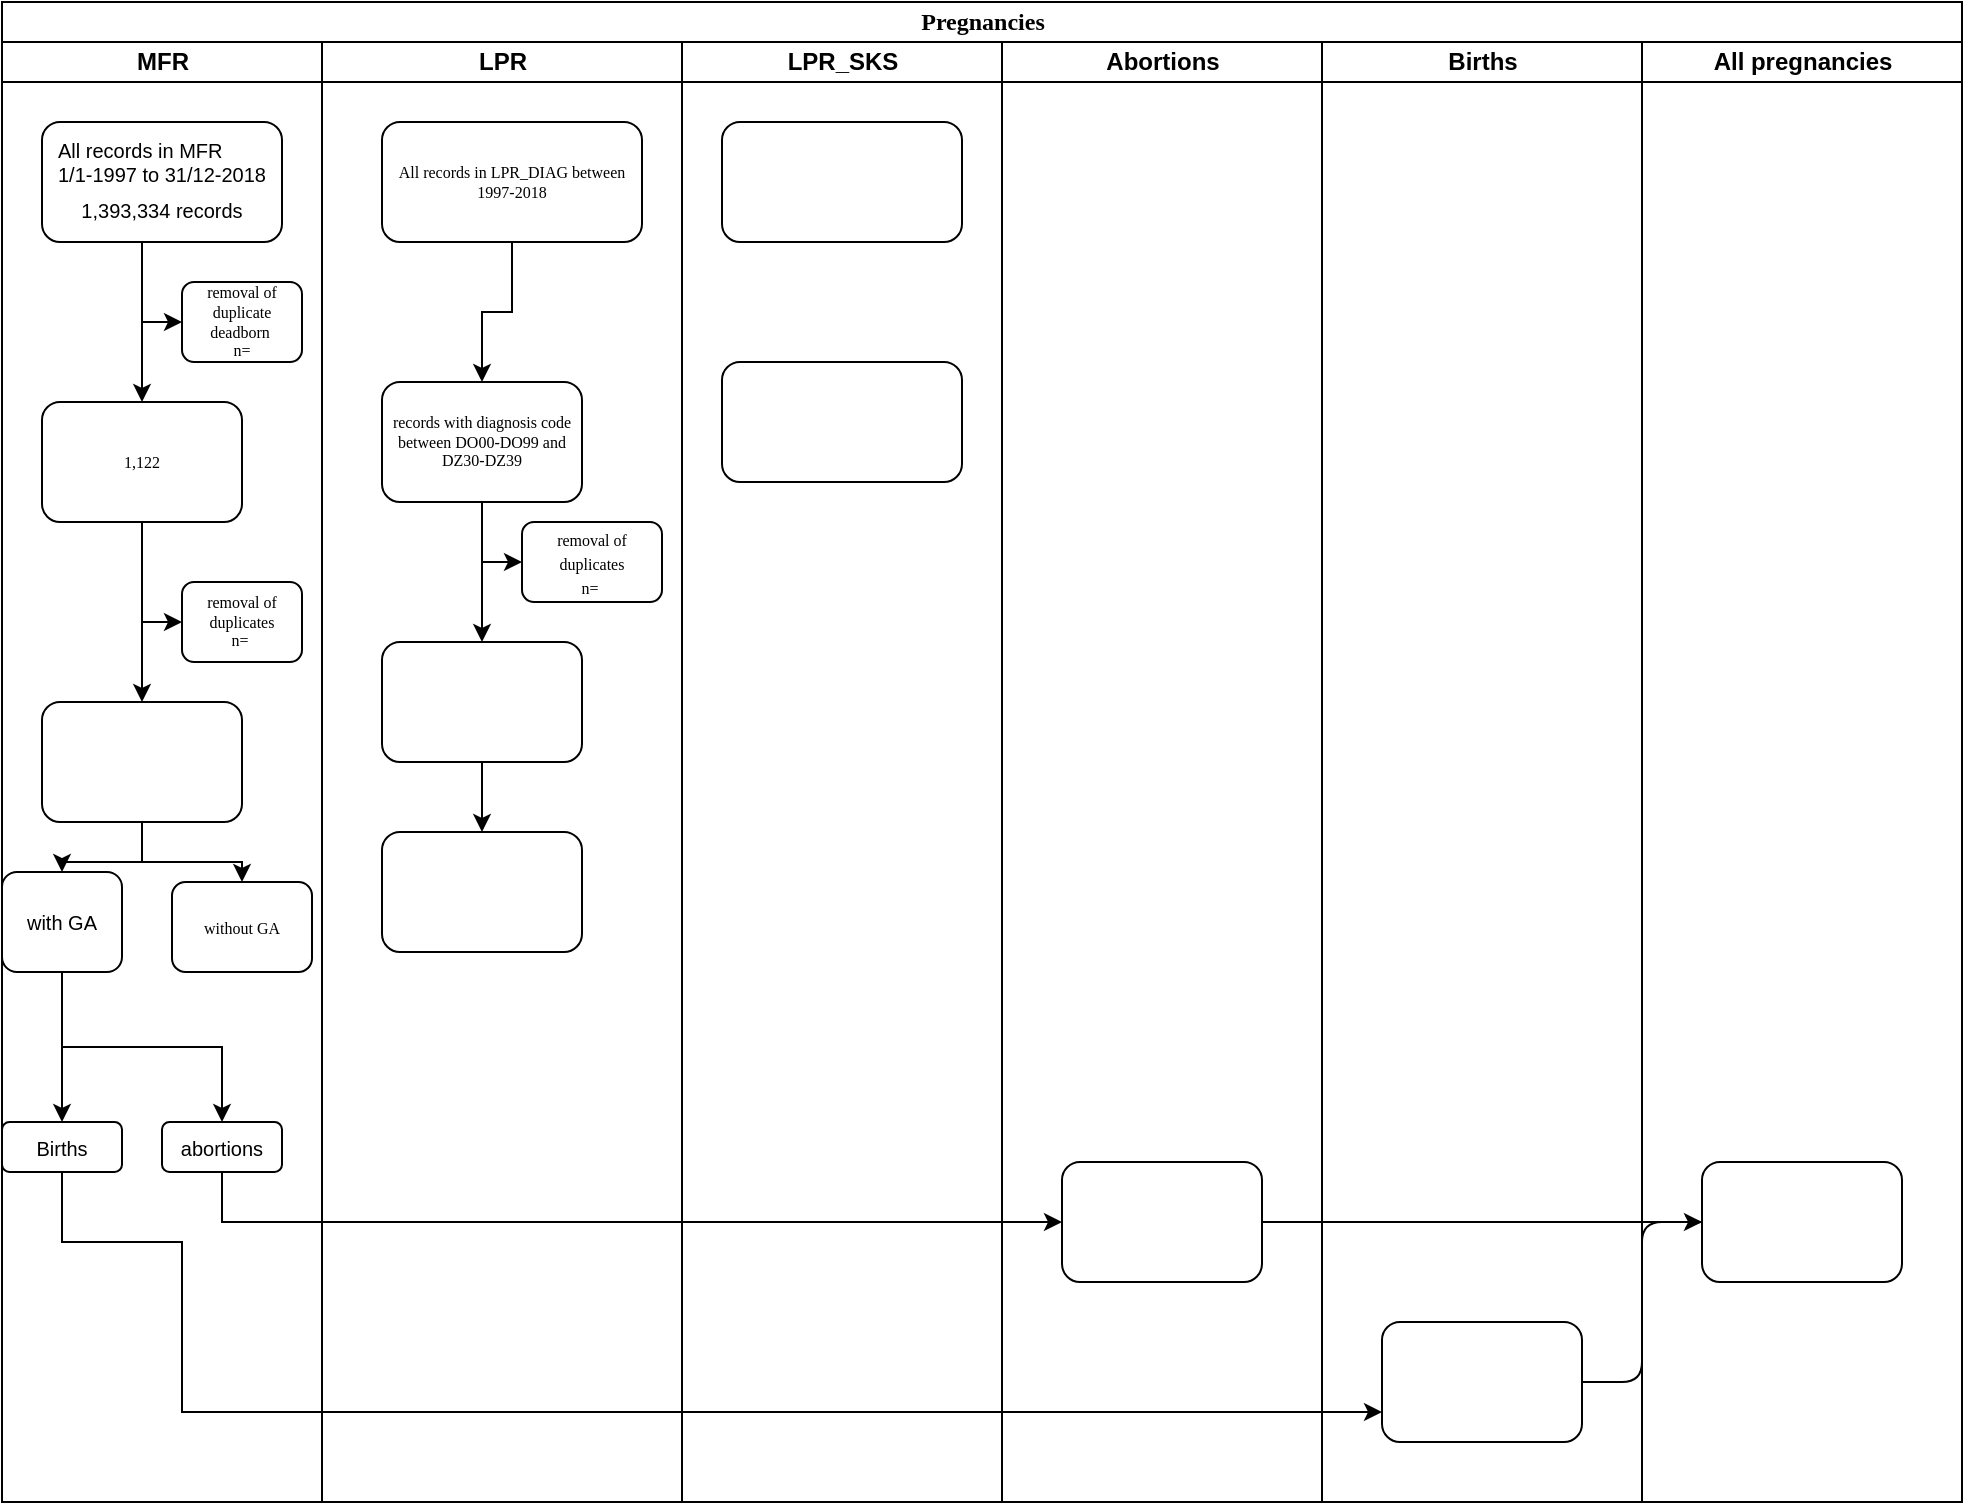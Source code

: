 <mxfile version="20.6.0" type="github">
  <diagram name="Page-1" id="74e2e168-ea6b-b213-b513-2b3c1d86103e">
    <mxGraphModel dx="926" dy="449" grid="1" gridSize="10" guides="1" tooltips="1" connect="1" arrows="1" fold="1" page="1" pageScale="1" pageWidth="1100" pageHeight="850" background="none" math="0" shadow="0">
      <root>
        <mxCell id="0" />
        <mxCell id="1" parent="0" />
        <mxCell id="77e6c97f196da883-1" value="&lt;font style=&quot;font-size: 12px;&quot;&gt;Pregnancies&lt;/font&gt;" style="swimlane;html=1;childLayout=stackLayout;startSize=20;rounded=0;shadow=0;labelBackgroundColor=none;strokeWidth=1;fontFamily=Verdana;fontSize=8;align=center;" parent="1" vertex="1">
          <mxGeometry x="10" y="10" width="980" height="750" as="geometry" />
        </mxCell>
        <mxCell id="77e6c97f196da883-2" value="MFR" style="swimlane;html=1;startSize=20;" parent="77e6c97f196da883-1" vertex="1">
          <mxGeometry y="20" width="160" height="730" as="geometry" />
        </mxCell>
        <mxCell id="HpYI8zSi32zXkGrWebMB-3" style="edgeStyle=orthogonalEdgeStyle;rounded=0;orthogonalLoop=1;jettySize=auto;html=1;exitX=0.5;exitY=1;exitDx=0;exitDy=0;entryX=0.5;entryY=0;entryDx=0;entryDy=0;fontSize=10;" parent="77e6c97f196da883-2" source="77e6c97f196da883-8" target="77e6c97f196da883-9" edge="1">
          <mxGeometry relative="1" as="geometry">
            <Array as="points">
              <mxPoint x="70" y="140" />
              <mxPoint x="70" y="140" />
            </Array>
          </mxGeometry>
        </mxCell>
        <mxCell id="77e6c97f196da883-8" value="&lt;p style=&quot;margin: 0cm; font-family: Calibri, sans-serif; text-align: start; font-size: 10px;&quot; class=&quot;MsoNormal&quot;&gt;&lt;span style=&quot;&quot; lang=&quot;EN-GB&quot;&gt;&lt;font style=&quot;font-size: 10px;&quot;&gt;All records in MFR&lt;/font&gt;&lt;/span&gt;&lt;/p&gt;&lt;p style=&quot;margin: 0cm; font-family: Calibri, sans-serif; text-align: start; font-size: 10px;&quot; class=&quot;MsoNormal&quot;&gt;&lt;span style=&quot;&quot; lang=&quot;EN-GB&quot;&gt;&lt;font style=&quot;font-size: 10px;&quot;&gt;1/1-1997 to 31/12-2018&lt;/font&gt;&lt;/span&gt;&lt;/p&gt;&lt;span style=&quot;text-align: start; font-family: Calibri, sans-serif; font-size: 10px;&quot; lang=&quot;EN-GB&quot;&gt;&lt;font style=&quot;font-size: 10px;&quot;&gt;1,393,334 records&lt;/font&gt;&lt;/span&gt;&lt;span style=&quot;font-size: medium; text-align: start;&quot;&gt;&lt;/span&gt;" style="rounded=1;whiteSpace=wrap;html=1;shadow=0;labelBackgroundColor=none;strokeWidth=1;fontFamily=Verdana;fontSize=8;align=center;" parent="77e6c97f196da883-2" vertex="1">
          <mxGeometry x="20" y="40" width="120" height="60" as="geometry" />
        </mxCell>
        <mxCell id="HpYI8zSi32zXkGrWebMB-13" style="edgeStyle=orthogonalEdgeStyle;rounded=0;orthogonalLoop=1;jettySize=auto;html=1;exitX=0.5;exitY=1;exitDx=0;exitDy=0;entryX=0.5;entryY=0;entryDx=0;entryDy=0;fontSize=10;" parent="77e6c97f196da883-2" source="77e6c97f196da883-9" target="77e6c97f196da883-12" edge="1">
          <mxGeometry relative="1" as="geometry" />
        </mxCell>
        <mxCell id="77e6c97f196da883-9" value="1,122" style="rounded=1;whiteSpace=wrap;html=1;shadow=0;labelBackgroundColor=none;strokeWidth=1;fontFamily=Verdana;fontSize=8;align=center;" parent="77e6c97f196da883-2" vertex="1">
          <mxGeometry x="20" y="180" width="100" height="60" as="geometry" />
        </mxCell>
        <mxCell id="77e6c97f196da883-10" value="without GA" style="rounded=1;whiteSpace=wrap;html=1;shadow=0;labelBackgroundColor=none;strokeWidth=1;fontFamily=Verdana;fontSize=8;align=center;" parent="77e6c97f196da883-2" vertex="1">
          <mxGeometry x="85" y="420" width="70" height="45" as="geometry" />
        </mxCell>
        <mxCell id="HpYI8zSi32zXkGrWebMB-4" value="removal of duplicate deadborn&amp;nbsp;&lt;br&gt;n=" style="rounded=1;whiteSpace=wrap;html=1;shadow=0;labelBackgroundColor=none;strokeWidth=1;fontFamily=Verdana;fontSize=8;align=center;" parent="77e6c97f196da883-2" vertex="1">
          <mxGeometry x="90" y="120" width="60" height="40" as="geometry" />
        </mxCell>
        <mxCell id="HpYI8zSi32zXkGrWebMB-9" value="removal of duplicates&lt;br&gt;n=&amp;nbsp;" style="rounded=1;whiteSpace=wrap;html=1;shadow=0;labelBackgroundColor=none;strokeWidth=1;fontFamily=Verdana;fontSize=8;align=center;" parent="77e6c97f196da883-2" vertex="1">
          <mxGeometry x="90" y="270" width="60" height="40" as="geometry" />
        </mxCell>
        <mxCell id="HpYI8zSi32zXkGrWebMB-10" value="" style="endArrow=classic;html=1;rounded=0;fontSize=10;entryX=0;entryY=0.5;entryDx=0;entryDy=0;" parent="77e6c97f196da883-2" target="HpYI8zSi32zXkGrWebMB-4" edge="1">
          <mxGeometry width="50" height="50" relative="1" as="geometry">
            <mxPoint x="70" y="140" as="sourcePoint" />
            <mxPoint x="120" y="90" as="targetPoint" />
          </mxGeometry>
        </mxCell>
        <mxCell id="HpYI8zSi32zXkGrWebMB-12" value="" style="endArrow=classic;html=1;rounded=0;fontSize=10;entryX=0;entryY=0.5;entryDx=0;entryDy=0;" parent="77e6c97f196da883-2" target="HpYI8zSi32zXkGrWebMB-9" edge="1">
          <mxGeometry width="50" height="50" relative="1" as="geometry">
            <mxPoint x="70" y="290" as="sourcePoint" />
            <mxPoint x="120" y="240" as="targetPoint" />
          </mxGeometry>
        </mxCell>
        <mxCell id="HpYI8zSi32zXkGrWebMB-15" style="edgeStyle=orthogonalEdgeStyle;rounded=0;orthogonalLoop=1;jettySize=auto;html=1;exitX=0.5;exitY=1;exitDx=0;exitDy=0;fontSize=10;" parent="77e6c97f196da883-2" source="77e6c97f196da883-12" target="HpYI8zSi32zXkGrWebMB-14" edge="1">
          <mxGeometry relative="1" as="geometry" />
        </mxCell>
        <mxCell id="HpYI8zSi32zXkGrWebMB-16" style="edgeStyle=orthogonalEdgeStyle;rounded=0;orthogonalLoop=1;jettySize=auto;html=1;exitX=0.5;exitY=1;exitDx=0;exitDy=0;entryX=0.5;entryY=0;entryDx=0;entryDy=0;fontSize=10;" parent="77e6c97f196da883-2" source="77e6c97f196da883-12" target="77e6c97f196da883-10" edge="1">
          <mxGeometry relative="1" as="geometry" />
        </mxCell>
        <mxCell id="77e6c97f196da883-12" value="" style="rounded=1;whiteSpace=wrap;html=1;shadow=0;labelBackgroundColor=none;strokeWidth=1;fontFamily=Verdana;fontSize=8;align=center;" parent="77e6c97f196da883-2" vertex="1">
          <mxGeometry x="20" y="330" width="100" height="60" as="geometry" />
        </mxCell>
        <mxCell id="HpYI8zSi32zXkGrWebMB-19" style="edgeStyle=orthogonalEdgeStyle;rounded=0;orthogonalLoop=1;jettySize=auto;html=1;exitX=0.5;exitY=1;exitDx=0;exitDy=0;fontSize=10;" parent="77e6c97f196da883-2" source="HpYI8zSi32zXkGrWebMB-14" target="HpYI8zSi32zXkGrWebMB-18" edge="1">
          <mxGeometry relative="1" as="geometry" />
        </mxCell>
        <mxCell id="HpYI8zSi32zXkGrWebMB-24" style="edgeStyle=orthogonalEdgeStyle;rounded=0;orthogonalLoop=1;jettySize=auto;html=1;exitX=0.5;exitY=1;exitDx=0;exitDy=0;fontSize=10;" parent="77e6c97f196da883-2" source="HpYI8zSi32zXkGrWebMB-14" target="HpYI8zSi32zXkGrWebMB-20" edge="1">
          <mxGeometry relative="1" as="geometry" />
        </mxCell>
        <mxCell id="HpYI8zSi32zXkGrWebMB-14" value="with GA" style="rounded=1;whiteSpace=wrap;html=1;fontSize=10;" parent="77e6c97f196da883-2" vertex="1">
          <mxGeometry y="415" width="60" height="50" as="geometry" />
        </mxCell>
        <mxCell id="HpYI8zSi32zXkGrWebMB-18" value="Births" style="rounded=1;whiteSpace=wrap;html=1;fontSize=10;" parent="77e6c97f196da883-2" vertex="1">
          <mxGeometry y="540" width="60" height="25" as="geometry" />
        </mxCell>
        <mxCell id="HpYI8zSi32zXkGrWebMB-20" value="abortions" style="rounded=1;whiteSpace=wrap;html=1;fontSize=10;" parent="77e6c97f196da883-2" vertex="1">
          <mxGeometry x="80" y="540" width="60" height="25" as="geometry" />
        </mxCell>
        <mxCell id="77e6c97f196da883-40" style="edgeStyle=orthogonalEdgeStyle;rounded=1;html=1;labelBackgroundColor=none;startArrow=none;startFill=0;startSize=5;endArrow=classicThin;endFill=1;endSize=5;jettySize=auto;orthogonalLoop=1;strokeWidth=1;fontFamily=Verdana;fontSize=8;entryX=0;entryY=0.5;entryDx=0;entryDy=0;" parent="77e6c97f196da883-1" source="77e6c97f196da883-23" target="HpYI8zSi32zXkGrWebMB-28" edge="1">
          <mxGeometry relative="1" as="geometry" />
        </mxCell>
        <mxCell id="77e6c97f196da883-3" value="LPR" style="swimlane;html=1;startSize=20;" parent="77e6c97f196da883-1" vertex="1">
          <mxGeometry x="160" y="20" width="180" height="730" as="geometry" />
        </mxCell>
        <mxCell id="HpYI8zSi32zXkGrWebMB-31" style="edgeStyle=orthogonalEdgeStyle;rounded=0;orthogonalLoop=1;jettySize=auto;html=1;exitX=0.5;exitY=1;exitDx=0;exitDy=0;fontSize=10;" parent="77e6c97f196da883-3" source="77e6c97f196da883-11" target="HpYI8zSi32zXkGrWebMB-30" edge="1">
          <mxGeometry relative="1" as="geometry" />
        </mxCell>
        <mxCell id="77e6c97f196da883-11" value="All records in LPR_DIAG between 1997-2018" style="rounded=1;whiteSpace=wrap;html=1;shadow=0;labelBackgroundColor=none;strokeWidth=1;fontFamily=Verdana;fontSize=8;align=center;" parent="77e6c97f196da883-3" vertex="1">
          <mxGeometry x="30" y="40" width="130" height="60" as="geometry" />
        </mxCell>
        <mxCell id="HpYI8zSi32zXkGrWebMB-33" style="edgeStyle=orthogonalEdgeStyle;rounded=0;orthogonalLoop=1;jettySize=auto;html=1;exitX=0.5;exitY=1;exitDx=0;exitDy=0;fontSize=10;" parent="77e6c97f196da883-3" source="HpYI8zSi32zXkGrWebMB-30" target="HpYI8zSi32zXkGrWebMB-32" edge="1">
          <mxGeometry relative="1" as="geometry" />
        </mxCell>
        <mxCell id="HpYI8zSi32zXkGrWebMB-30" value="records with diagnosis code between DO00-DO99 and DZ30-DZ39" style="rounded=1;whiteSpace=wrap;html=1;shadow=0;labelBackgroundColor=none;strokeWidth=1;fontFamily=Verdana;fontSize=8;align=center;" parent="77e6c97f196da883-3" vertex="1">
          <mxGeometry x="30" y="170" width="100" height="60" as="geometry" />
        </mxCell>
        <mxCell id="HpYI8zSi32zXkGrWebMB-38" style="edgeStyle=orthogonalEdgeStyle;rounded=0;orthogonalLoop=1;jettySize=auto;html=1;exitX=0.5;exitY=1;exitDx=0;exitDy=0;fontSize=10;" parent="77e6c97f196da883-3" source="HpYI8zSi32zXkGrWebMB-32" target="HpYI8zSi32zXkGrWebMB-37" edge="1">
          <mxGeometry relative="1" as="geometry" />
        </mxCell>
        <mxCell id="HpYI8zSi32zXkGrWebMB-32" value="" style="rounded=1;whiteSpace=wrap;html=1;shadow=0;labelBackgroundColor=none;strokeWidth=1;fontFamily=Verdana;fontSize=8;align=center;" parent="77e6c97f196da883-3" vertex="1">
          <mxGeometry x="30" y="300" width="100" height="60" as="geometry" />
        </mxCell>
        <mxCell id="HpYI8zSi32zXkGrWebMB-35" value="&lt;span style=&quot;font-family: Verdana; font-size: 8px;&quot;&gt;removal of duplicates&lt;/span&gt;&lt;br style=&quot;font-family: Verdana; font-size: 8px;&quot;&gt;&lt;span style=&quot;font-family: Verdana; font-size: 8px;&quot;&gt;n=&amp;nbsp;&lt;/span&gt;" style="rounded=1;whiteSpace=wrap;html=1;fontSize=10;" parent="77e6c97f196da883-3" vertex="1">
          <mxGeometry x="100" y="240" width="70" height="40" as="geometry" />
        </mxCell>
        <mxCell id="HpYI8zSi32zXkGrWebMB-37" value="" style="rounded=1;whiteSpace=wrap;html=1;shadow=0;labelBackgroundColor=none;strokeWidth=1;fontFamily=Verdana;fontSize=8;align=center;" parent="77e6c97f196da883-3" vertex="1">
          <mxGeometry x="30" y="395" width="100" height="60" as="geometry" />
        </mxCell>
        <mxCell id="77e6c97f196da883-4" value="LPR_SKS" style="swimlane;html=1;startSize=20;" parent="77e6c97f196da883-1" vertex="1">
          <mxGeometry x="340" y="20" width="160" height="730" as="geometry" />
        </mxCell>
        <mxCell id="aHQ9NJfUwoMI6KSIvXeU-1" value="" style="rounded=1;whiteSpace=wrap;html=1;fontSize=12;" vertex="1" parent="77e6c97f196da883-4">
          <mxGeometry x="20" y="40" width="120" height="60" as="geometry" />
        </mxCell>
        <mxCell id="aHQ9NJfUwoMI6KSIvXeU-3" value="" style="rounded=1;whiteSpace=wrap;html=1;fontSize=12;" vertex="1" parent="77e6c97f196da883-4">
          <mxGeometry x="20" y="160" width="120" height="60" as="geometry" />
        </mxCell>
        <mxCell id="77e6c97f196da883-5" value="Abortions" style="swimlane;html=1;startSize=20;" parent="77e6c97f196da883-1" vertex="1">
          <mxGeometry x="500" y="20" width="160" height="730" as="geometry" />
        </mxCell>
        <mxCell id="77e6c97f196da883-19" value="" style="rounded=1;whiteSpace=wrap;html=1;shadow=0;labelBackgroundColor=none;strokeWidth=1;fontFamily=Verdana;fontSize=8;align=center;" parent="77e6c97f196da883-5" vertex="1">
          <mxGeometry x="30" y="560" width="100" height="60" as="geometry" />
        </mxCell>
        <mxCell id="77e6c97f196da883-6" value="Births" style="swimlane;html=1;startSize=20;" parent="77e6c97f196da883-1" vertex="1">
          <mxGeometry x="660" y="20" width="160" height="730" as="geometry" />
        </mxCell>
        <mxCell id="77e6c97f196da883-23" value="" style="rounded=1;whiteSpace=wrap;html=1;shadow=0;labelBackgroundColor=none;strokeWidth=1;fontFamily=Verdana;fontSize=8;align=center;" parent="77e6c97f196da883-6" vertex="1">
          <mxGeometry x="30" y="640" width="100" height="60" as="geometry" />
        </mxCell>
        <mxCell id="77e6c97f196da883-7" value="All pregnancies" style="swimlane;html=1;startSize=20;" parent="77e6c97f196da883-1" vertex="1">
          <mxGeometry x="820" y="20" width="160" height="730" as="geometry" />
        </mxCell>
        <mxCell id="HpYI8zSi32zXkGrWebMB-28" value="" style="rounded=1;whiteSpace=wrap;html=1;shadow=0;labelBackgroundColor=none;strokeWidth=1;fontFamily=Verdana;fontSize=8;align=center;" parent="77e6c97f196da883-7" vertex="1">
          <mxGeometry x="30" y="560" width="100" height="60" as="geometry" />
        </mxCell>
        <mxCell id="HpYI8zSi32zXkGrWebMB-26" style="edgeStyle=orthogonalEdgeStyle;rounded=0;orthogonalLoop=1;jettySize=auto;html=1;entryX=0;entryY=0.75;entryDx=0;entryDy=0;fontSize=10;" parent="77e6c97f196da883-1" source="HpYI8zSi32zXkGrWebMB-18" target="77e6c97f196da883-23" edge="1">
          <mxGeometry relative="1" as="geometry">
            <Array as="points">
              <mxPoint x="30" y="620" />
              <mxPoint x="90" y="620" />
              <mxPoint x="90" y="705" />
            </Array>
          </mxGeometry>
        </mxCell>
        <mxCell id="HpYI8zSi32zXkGrWebMB-27" style="edgeStyle=orthogonalEdgeStyle;rounded=0;orthogonalLoop=1;jettySize=auto;html=1;exitX=0.5;exitY=1;exitDx=0;exitDy=0;fontSize=10;" parent="77e6c97f196da883-1" source="HpYI8zSi32zXkGrWebMB-20" target="77e6c97f196da883-19" edge="1">
          <mxGeometry relative="1" as="geometry" />
        </mxCell>
        <mxCell id="HpYI8zSi32zXkGrWebMB-29" style="edgeStyle=orthogonalEdgeStyle;rounded=0;orthogonalLoop=1;jettySize=auto;html=1;exitX=1;exitY=0.5;exitDx=0;exitDy=0;fontSize=10;" parent="77e6c97f196da883-1" source="77e6c97f196da883-19" target="HpYI8zSi32zXkGrWebMB-28" edge="1">
          <mxGeometry relative="1" as="geometry" />
        </mxCell>
        <mxCell id="HpYI8zSi32zXkGrWebMB-34" value="" style="endArrow=classic;html=1;rounded=0;fontSize=10;" parent="1" target="HpYI8zSi32zXkGrWebMB-35" edge="1">
          <mxGeometry width="50" height="50" relative="1" as="geometry">
            <mxPoint x="250" y="290" as="sourcePoint" />
            <mxPoint x="280" y="290" as="targetPoint" />
          </mxGeometry>
        </mxCell>
      </root>
    </mxGraphModel>
  </diagram>
</mxfile>
